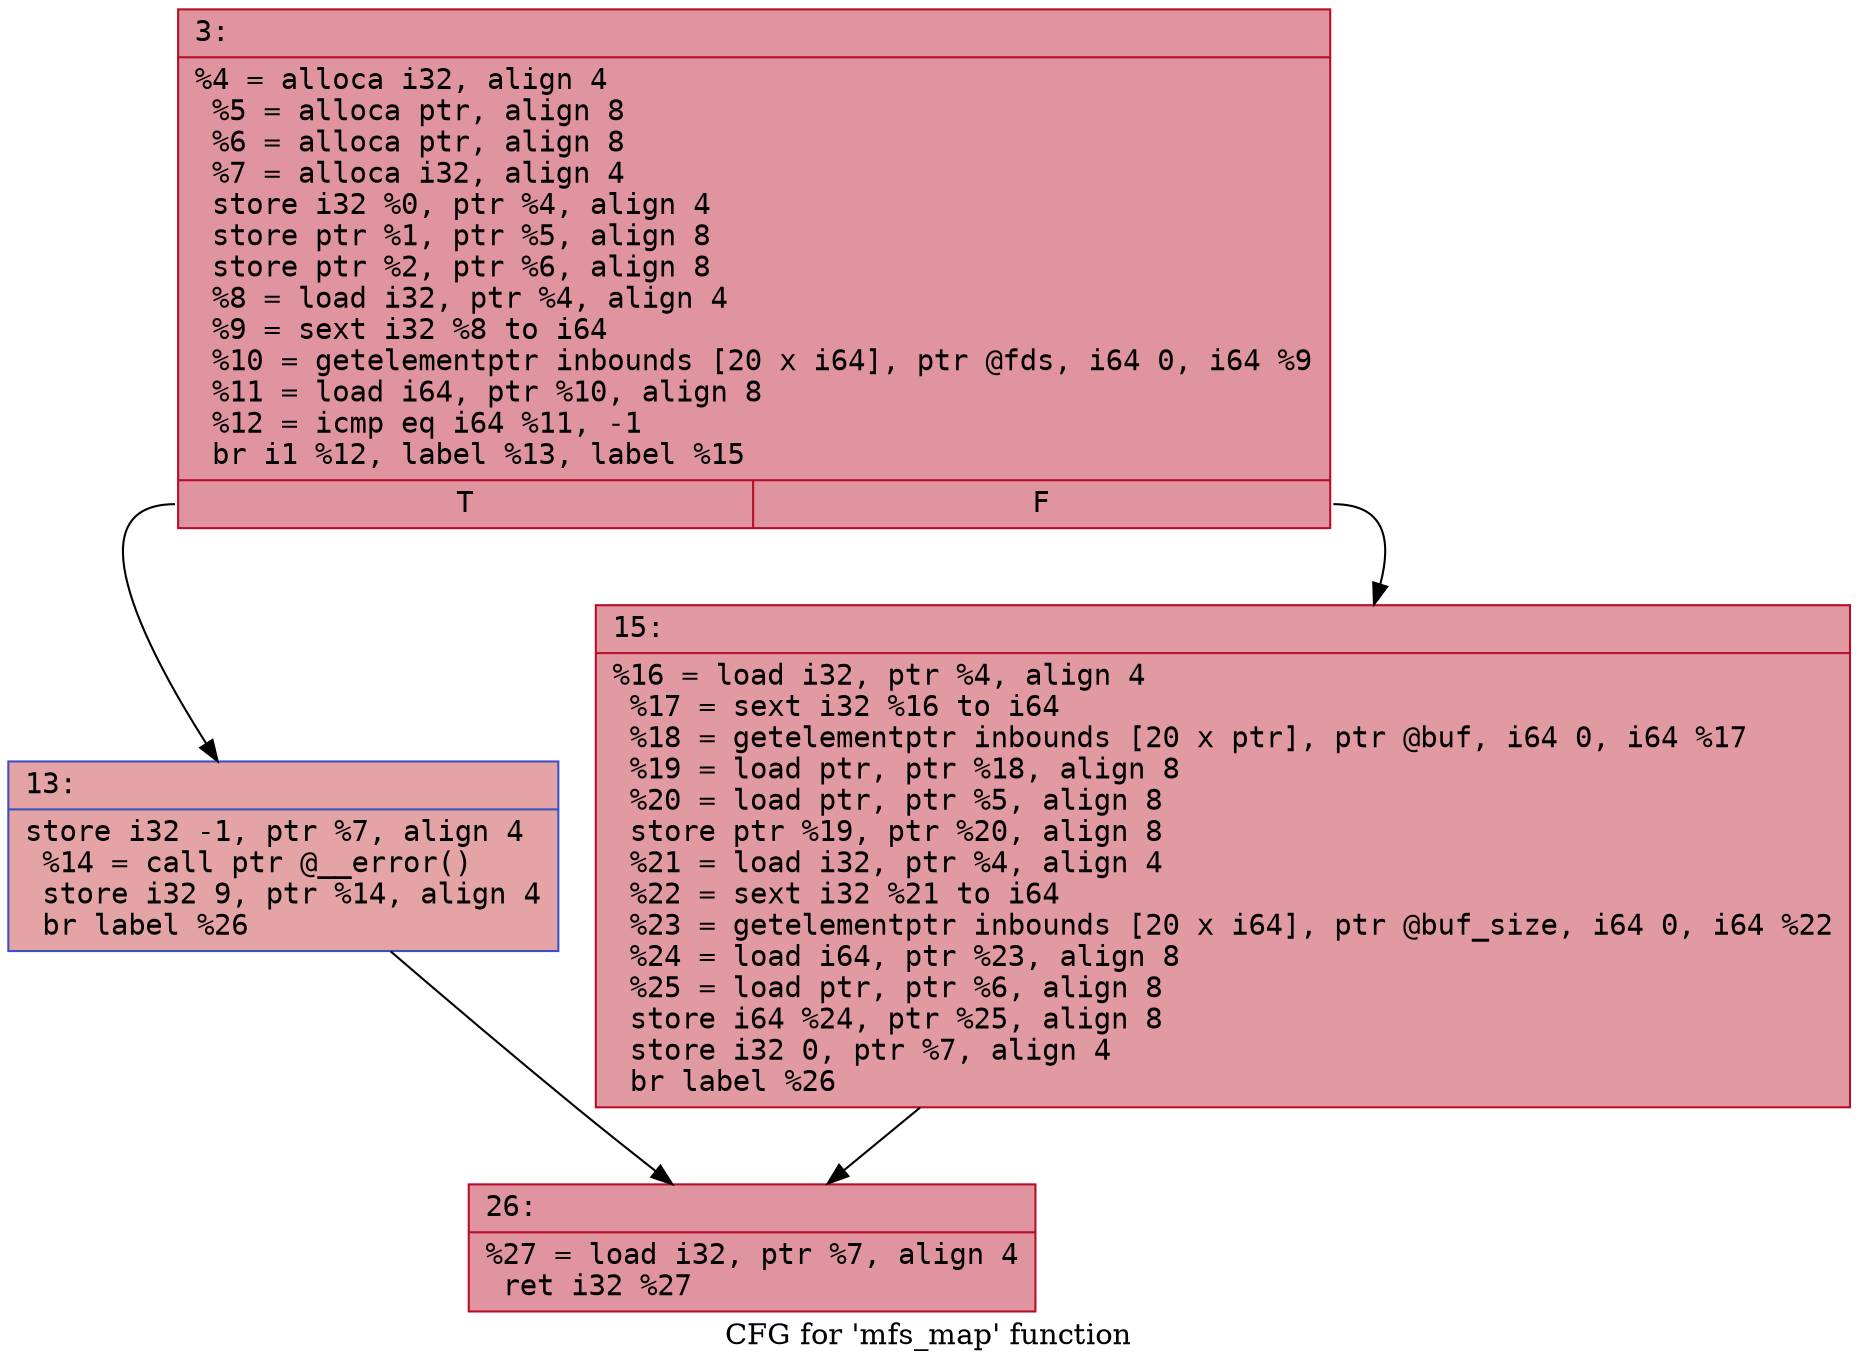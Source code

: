 digraph "CFG for 'mfs_map' function" {
	label="CFG for 'mfs_map' function";

	Node0x600002833c50 [shape=record,color="#b70d28ff", style=filled, fillcolor="#b70d2870" fontname="Courier",label="{3:\l|  %4 = alloca i32, align 4\l  %5 = alloca ptr, align 8\l  %6 = alloca ptr, align 8\l  %7 = alloca i32, align 4\l  store i32 %0, ptr %4, align 4\l  store ptr %1, ptr %5, align 8\l  store ptr %2, ptr %6, align 8\l  %8 = load i32, ptr %4, align 4\l  %9 = sext i32 %8 to i64\l  %10 = getelementptr inbounds [20 x i64], ptr @fds, i64 0, i64 %9\l  %11 = load i64, ptr %10, align 8\l  %12 = icmp eq i64 %11, -1\l  br i1 %12, label %13, label %15\l|{<s0>T|<s1>F}}"];
	Node0x600002833c50:s0 -> Node0x600002833ca0[tooltip="3 -> 13\nProbability 37.50%" ];
	Node0x600002833c50:s1 -> Node0x600002833cf0[tooltip="3 -> 15\nProbability 62.50%" ];
	Node0x600002833ca0 [shape=record,color="#3d50c3ff", style=filled, fillcolor="#c32e3170" fontname="Courier",label="{13:\l|  store i32 -1, ptr %7, align 4\l  %14 = call ptr @__error()\l  store i32 9, ptr %14, align 4\l  br label %26\l}"];
	Node0x600002833ca0 -> Node0x600002833d40[tooltip="13 -> 26\nProbability 100.00%" ];
	Node0x600002833cf0 [shape=record,color="#b70d28ff", style=filled, fillcolor="#bb1b2c70" fontname="Courier",label="{15:\l|  %16 = load i32, ptr %4, align 4\l  %17 = sext i32 %16 to i64\l  %18 = getelementptr inbounds [20 x ptr], ptr @buf, i64 0, i64 %17\l  %19 = load ptr, ptr %18, align 8\l  %20 = load ptr, ptr %5, align 8\l  store ptr %19, ptr %20, align 8\l  %21 = load i32, ptr %4, align 4\l  %22 = sext i32 %21 to i64\l  %23 = getelementptr inbounds [20 x i64], ptr @buf_size, i64 0, i64 %22\l  %24 = load i64, ptr %23, align 8\l  %25 = load ptr, ptr %6, align 8\l  store i64 %24, ptr %25, align 8\l  store i32 0, ptr %7, align 4\l  br label %26\l}"];
	Node0x600002833cf0 -> Node0x600002833d40[tooltip="15 -> 26\nProbability 100.00%" ];
	Node0x600002833d40 [shape=record,color="#b70d28ff", style=filled, fillcolor="#b70d2870" fontname="Courier",label="{26:\l|  %27 = load i32, ptr %7, align 4\l  ret i32 %27\l}"];
}
